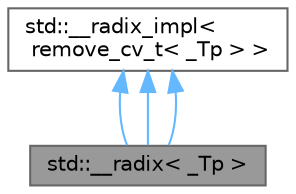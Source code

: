 digraph "std::__radix&lt; _Tp &gt;"
{
 // LATEX_PDF_SIZE
  bgcolor="transparent";
  edge [fontname=Helvetica,fontsize=10,labelfontname=Helvetica,labelfontsize=10];
  node [fontname=Helvetica,fontsize=10,shape=box,height=0.2,width=0.4];
  Node1 [id="Node000001",label="std::__radix\< _Tp \>",height=0.2,width=0.4,color="gray40", fillcolor="grey60", style="filled", fontcolor="black",tooltip=" "];
  Node2 -> Node1 [id="edge1_Node000001_Node000002",dir="back",color="steelblue1",style="solid",tooltip=" "];
  Node2 [id="Node000002",label="std::__radix_impl\<\l remove_cv_t\< _Tp \> \>",height=0.2,width=0.4,color="gray40", fillcolor="white", style="filled",URL="$structstd_1_1____radix__impl.html",tooltip=" "];
  Node2 -> Node1 [id="edge2_Node000001_Node000002",dir="back",color="steelblue1",style="solid",tooltip=" "];
  Node2 -> Node1 [id="edge3_Node000001_Node000002",dir="back",color="steelblue1",style="solid",tooltip=" "];
}
